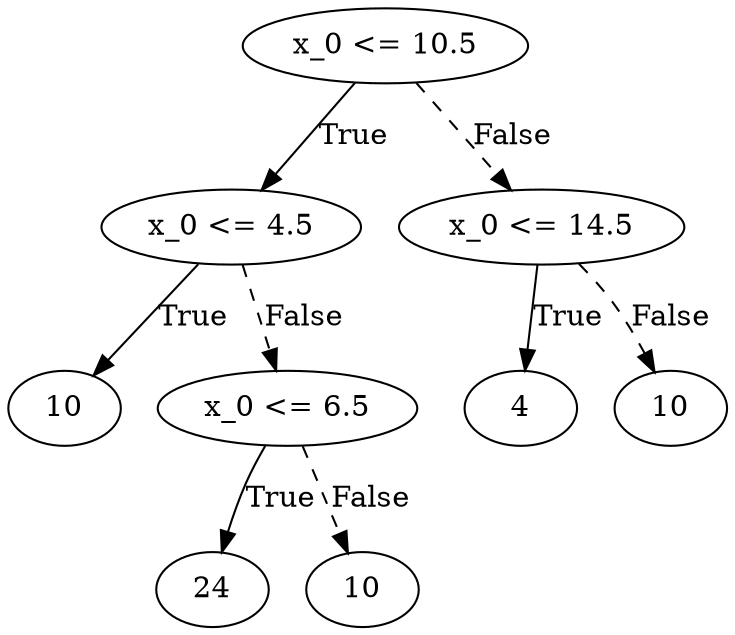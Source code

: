 digraph {
0 [label="x_0 <= 10.5"];
1 [label="x_0 <= 4.5"];
2 [label="10"];
1 -> 2 [label="True"];
3 [label="x_0 <= 6.5"];
4 [label="24"];
3 -> 4 [label="True"];
5 [label="10"];
3 -> 5 [style="dashed", label="False"];
1 -> 3 [style="dashed", label="False"];
0 -> 1 [label="True"];
6 [label="x_0 <= 14.5"];
7 [label="4"];
6 -> 7 [label="True"];
8 [label="10"];
6 -> 8 [style="dashed", label="False"];
0 -> 6 [style="dashed", label="False"];

}